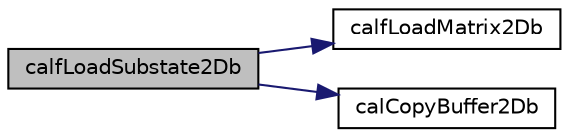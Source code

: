 digraph "calfLoadSubstate2Db"
{
  edge [fontname="Helvetica",fontsize="10",labelfontname="Helvetica",labelfontsize="10"];
  node [fontname="Helvetica",fontsize="10",shape=record];
  rankdir="LR";
  Node1 [label="calfLoadSubstate2Db",height=0.2,width=0.4,color="black", fillcolor="grey75", style="filled" fontcolor="black"];
  Node1 -> Node2 [color="midnightblue",fontsize="10",style="solid",fontname="Helvetica"];
  Node2 [label="calfLoadMatrix2Db",height=0.2,width=0.4,color="black", fillcolor="white", style="filled",URL="$cal2_d_buffer_i_o_8c.html#a857bb00582a269f93db4a8943c8f5427",tooltip="Loads a byte matrix from file. "];
  Node1 -> Node3 [color="midnightblue",fontsize="10",style="solid",fontname="Helvetica"];
  Node3 [label="calCopyBuffer2Db",height=0.2,width=0.4,color="black", fillcolor="white", style="filled",URL="$cal2_d_buffer_8c.html#a226f48974acf70531efd1a51265acd4a",tooltip="Byte linearized matrix copy function. "];
}
